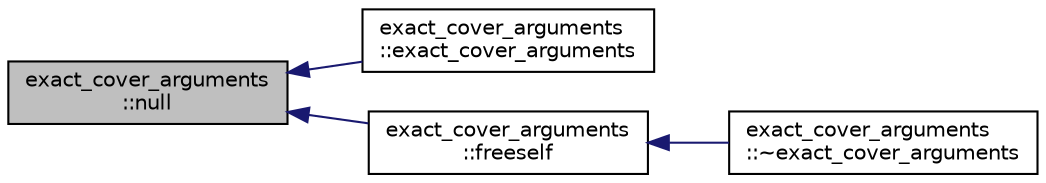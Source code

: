 digraph "exact_cover_arguments::null"
{
  edge [fontname="Helvetica",fontsize="10",labelfontname="Helvetica",labelfontsize="10"];
  node [fontname="Helvetica",fontsize="10",shape=record];
  rankdir="LR";
  Node95 [label="exact_cover_arguments\l::null",height=0.2,width=0.4,color="black", fillcolor="grey75", style="filled", fontcolor="black"];
  Node95 -> Node96 [dir="back",color="midnightblue",fontsize="10",style="solid",fontname="Helvetica"];
  Node96 [label="exact_cover_arguments\l::exact_cover_arguments",height=0.2,width=0.4,color="black", fillcolor="white", style="filled",URL="$d3/dae/classexact__cover__arguments.html#a568649c5869d4322939c499db6a0d824"];
  Node95 -> Node97 [dir="back",color="midnightblue",fontsize="10",style="solid",fontname="Helvetica"];
  Node97 [label="exact_cover_arguments\l::freeself",height=0.2,width=0.4,color="black", fillcolor="white", style="filled",URL="$d3/dae/classexact__cover__arguments.html#a5eca187fe1f1d5bf05d6084413a901a8"];
  Node97 -> Node98 [dir="back",color="midnightblue",fontsize="10",style="solid",fontname="Helvetica"];
  Node98 [label="exact_cover_arguments\l::~exact_cover_arguments",height=0.2,width=0.4,color="black", fillcolor="white", style="filled",URL="$d3/dae/classexact__cover__arguments.html#a30625bd3601bfb610f56c528e16a3aa7"];
}
